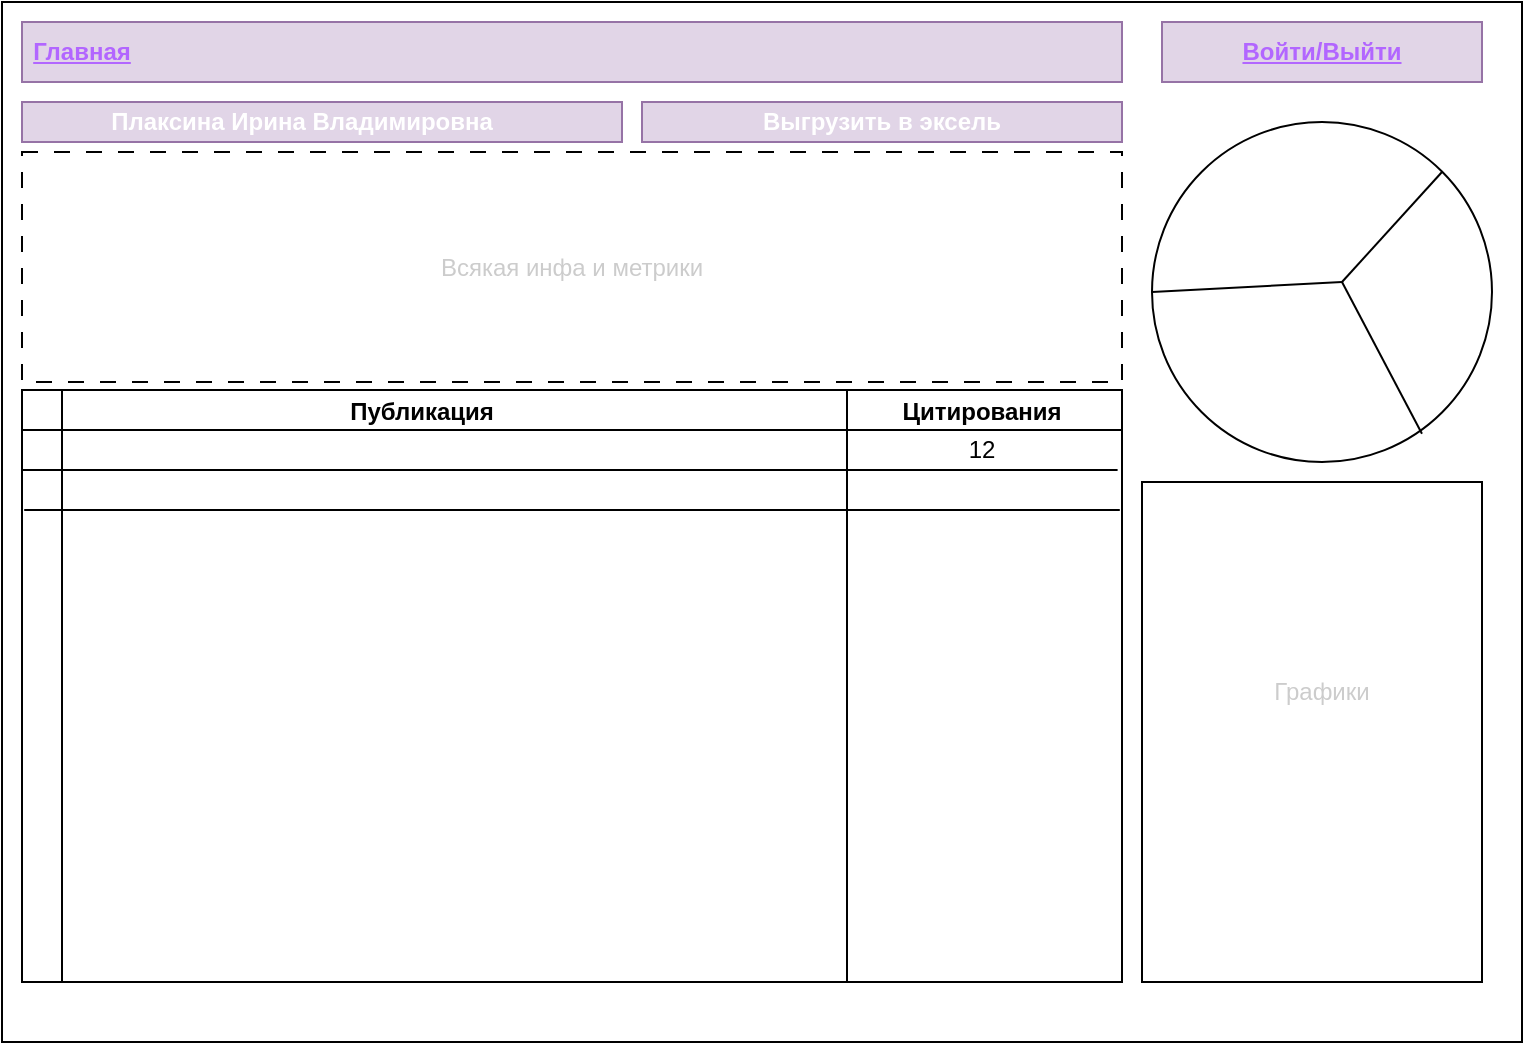 <mxfile version="24.7.7">
  <diagram name="Страница — 1" id="TgBc1NKmAlmw3XBj5I1x">
    <mxGraphModel dx="1050" dy="567" grid="1" gridSize="10" guides="1" tooltips="1" connect="1" arrows="1" fold="1" page="1" pageScale="1" pageWidth="827" pageHeight="1169" math="0" shadow="0">
      <root>
        <mxCell id="0" />
        <mxCell id="1" parent="0" />
        <mxCell id="X84Vv4IlakwWa9yHsSUt-1" value="" style="rounded=0;whiteSpace=wrap;html=1;" vertex="1" parent="1">
          <mxGeometry x="40" y="40" width="760" height="520" as="geometry" />
        </mxCell>
        <mxCell id="X84Vv4IlakwWa9yHsSUt-2" value="" style="rounded=0;whiteSpace=wrap;html=1;fillColor=#e1d5e7;strokeColor=#9673a6;" vertex="1" parent="1">
          <mxGeometry x="50" y="50" width="550" height="30" as="geometry" />
        </mxCell>
        <mxCell id="X84Vv4IlakwWa9yHsSUt-3" value="Войти/Выйти" style="rounded=0;whiteSpace=wrap;html=1;fillColor=#e1d5e7;strokeColor=#9673a6;fontColor=#B266FF;fontStyle=5" vertex="1" parent="1">
          <mxGeometry x="620" y="50" width="160" height="30" as="geometry" />
        </mxCell>
        <mxCell id="X84Vv4IlakwWa9yHsSUt-4" value="Главная" style="text;html=1;align=center;verticalAlign=middle;whiteSpace=wrap;rounded=0;fontColor=#B266FF;fontStyle=5" vertex="1" parent="1">
          <mxGeometry x="50" y="50" width="60" height="30" as="geometry" />
        </mxCell>
        <mxCell id="X84Vv4IlakwWa9yHsSUt-5" value="" style="shape=internalStorage;whiteSpace=wrap;html=1;backgroundOutline=1;" vertex="1" parent="1">
          <mxGeometry x="50" y="234" width="550" height="296" as="geometry" />
        </mxCell>
        <mxCell id="X84Vv4IlakwWa9yHsSUt-6" value="" style="endArrow=none;html=1;rounded=0;exitX=-0.001;exitY=0.165;exitDx=0;exitDy=0;exitPerimeter=0;entryX=0.995;entryY=0.165;entryDx=0;entryDy=0;entryPerimeter=0;" edge="1" parent="1">
          <mxGeometry width="50" height="50" relative="1" as="geometry">
            <mxPoint x="50.0" y="274.0" as="sourcePoint" />
            <mxPoint x="597.8" y="274.0" as="targetPoint" />
            <Array as="points">
              <mxPoint x="320" y="274" />
            </Array>
          </mxGeometry>
        </mxCell>
        <mxCell id="X84Vv4IlakwWa9yHsSUt-7" value="" style="endArrow=none;html=1;rounded=0;exitX=-0.001;exitY=0.165;exitDx=0;exitDy=0;exitPerimeter=0;entryX=0.995;entryY=0.165;entryDx=0;entryDy=0;entryPerimeter=0;" edge="1" parent="1">
          <mxGeometry width="50" height="50" relative="1" as="geometry">
            <mxPoint x="51.1" y="294.0" as="sourcePoint" />
            <mxPoint x="598.9" y="294.0" as="targetPoint" />
            <Array as="points">
              <mxPoint x="321.1" y="294" />
            </Array>
          </mxGeometry>
        </mxCell>
        <mxCell id="X84Vv4IlakwWa9yHsSUt-8" style="edgeStyle=orthogonalEdgeStyle;rounded=0;orthogonalLoop=1;jettySize=auto;html=1;exitX=0.5;exitY=1;exitDx=0;exitDy=0;" edge="1" parent="1" source="X84Vv4IlakwWa9yHsSUt-5" target="X84Vv4IlakwWa9yHsSUt-5">
          <mxGeometry relative="1" as="geometry" />
        </mxCell>
        <mxCell id="X84Vv4IlakwWa9yHsSUt-9" value="" style="endArrow=none;html=1;rounded=0;entryX=0.75;entryY=0;entryDx=0;entryDy=0;exitX=0.75;exitY=1;exitDx=0;exitDy=0;" edge="1" parent="1" source="X84Vv4IlakwWa9yHsSUt-5" target="X84Vv4IlakwWa9yHsSUt-5">
          <mxGeometry width="50" height="50" relative="1" as="geometry">
            <mxPoint x="198" y="394" as="sourcePoint" />
            <mxPoint x="198" y="244" as="targetPoint" />
          </mxGeometry>
        </mxCell>
        <mxCell id="X84Vv4IlakwWa9yHsSUt-10" value="Публикация" style="text;html=1;align=center;verticalAlign=middle;whiteSpace=wrap;rounded=0;fontStyle=1" vertex="1" parent="1">
          <mxGeometry x="220" y="230" width="60" height="30" as="geometry" />
        </mxCell>
        <mxCell id="X84Vv4IlakwWa9yHsSUt-11" value="Цитирования" style="text;html=1;align=center;verticalAlign=middle;whiteSpace=wrap;rounded=0;fontStyle=1" vertex="1" parent="1">
          <mxGeometry x="500" y="230" width="60" height="30" as="geometry" />
        </mxCell>
        <mxCell id="X84Vv4IlakwWa9yHsSUt-12" value="12" style="text;html=1;align=center;verticalAlign=middle;whiteSpace=wrap;rounded=0;" vertex="1" parent="1">
          <mxGeometry x="500" y="249" width="60" height="30" as="geometry" />
        </mxCell>
        <mxCell id="X84Vv4IlakwWa9yHsSUt-13" value="" style="ellipse;whiteSpace=wrap;html=1;" vertex="1" parent="1">
          <mxGeometry x="615" y="100" width="170" height="170" as="geometry" />
        </mxCell>
        <mxCell id="X84Vv4IlakwWa9yHsSUt-14" value="" style="endArrow=none;html=1;rounded=0;entryX=1;entryY=0;entryDx=0;entryDy=0;" edge="1" parent="1" target="X84Vv4IlakwWa9yHsSUt-13">
          <mxGeometry width="50" height="50" relative="1" as="geometry">
            <mxPoint x="710" y="180" as="sourcePoint" />
            <mxPoint x="730" y="160" as="targetPoint" />
          </mxGeometry>
        </mxCell>
        <mxCell id="X84Vv4IlakwWa9yHsSUt-15" value="" style="endArrow=none;html=1;rounded=0;exitX=0.794;exitY=0.917;exitDx=0;exitDy=0;exitPerimeter=0;" edge="1" parent="1" source="X84Vv4IlakwWa9yHsSUt-13">
          <mxGeometry width="50" height="50" relative="1" as="geometry">
            <mxPoint x="690" y="250" as="sourcePoint" />
            <mxPoint x="710" y="180" as="targetPoint" />
          </mxGeometry>
        </mxCell>
        <mxCell id="X84Vv4IlakwWa9yHsSUt-16" value="" style="endArrow=none;html=1;rounded=0;exitX=0;exitY=0.5;exitDx=0;exitDy=0;" edge="1" parent="1" source="X84Vv4IlakwWa9yHsSUt-13">
          <mxGeometry width="50" height="50" relative="1" as="geometry">
            <mxPoint x="650" y="370" as="sourcePoint" />
            <mxPoint x="710" y="180" as="targetPoint" />
          </mxGeometry>
        </mxCell>
        <mxCell id="X84Vv4IlakwWa9yHsSUt-17" value="" style="rounded=0;whiteSpace=wrap;html=1;fillColor=#e1d5e7;strokeColor=#9673a6;" vertex="1" parent="1">
          <mxGeometry x="50" y="90" width="300" height="20" as="geometry" />
        </mxCell>
        <mxCell id="X84Vv4IlakwWa9yHsSUt-18" value="Плаксина Ирина Владимировна" style="text;html=1;align=center;verticalAlign=middle;whiteSpace=wrap;rounded=0;fontStyle=1;fontColor=#FFFFFF;" vertex="1" parent="1">
          <mxGeometry x="90" y="84" width="200" height="31" as="geometry" />
        </mxCell>
        <mxCell id="X84Vv4IlakwWa9yHsSUt-19" value="" style="rounded=0;whiteSpace=wrap;html=1;fillColor=#e1d5e7;strokeColor=#9673a6;" vertex="1" parent="1">
          <mxGeometry x="360" y="90" width="240" height="20" as="geometry" />
        </mxCell>
        <mxCell id="X84Vv4IlakwWa9yHsSUt-20" value="Выгрузить в эксель" style="text;html=1;align=center;verticalAlign=middle;whiteSpace=wrap;rounded=0;fontStyle=1;fontColor=#FFFFFF;" vertex="1" parent="1">
          <mxGeometry x="380" y="85" width="200" height="30" as="geometry" />
        </mxCell>
        <mxCell id="X84Vv4IlakwWa9yHsSUt-21" value="" style="rounded=0;whiteSpace=wrap;html=1;" vertex="1" parent="1">
          <mxGeometry x="610" y="280" width="170" height="250" as="geometry" />
        </mxCell>
        <mxCell id="X84Vv4IlakwWa9yHsSUt-22" value="Всякая инфа и метрики" style="text;html=1;align=center;verticalAlign=middle;whiteSpace=wrap;rounded=0;dashed=1;dashPattern=8 8;strokeColor=default;fontColor=#CCCCCC;" vertex="1" parent="1">
          <mxGeometry x="50" y="115" width="550" height="115" as="geometry" />
        </mxCell>
        <mxCell id="X84Vv4IlakwWa9yHsSUt-23" value="Графики" style="text;html=1;align=center;verticalAlign=middle;whiteSpace=wrap;rounded=0;fontColor=#CCCCCC;" vertex="1" parent="1">
          <mxGeometry x="670" y="370" width="60" height="30" as="geometry" />
        </mxCell>
      </root>
    </mxGraphModel>
  </diagram>
</mxfile>
